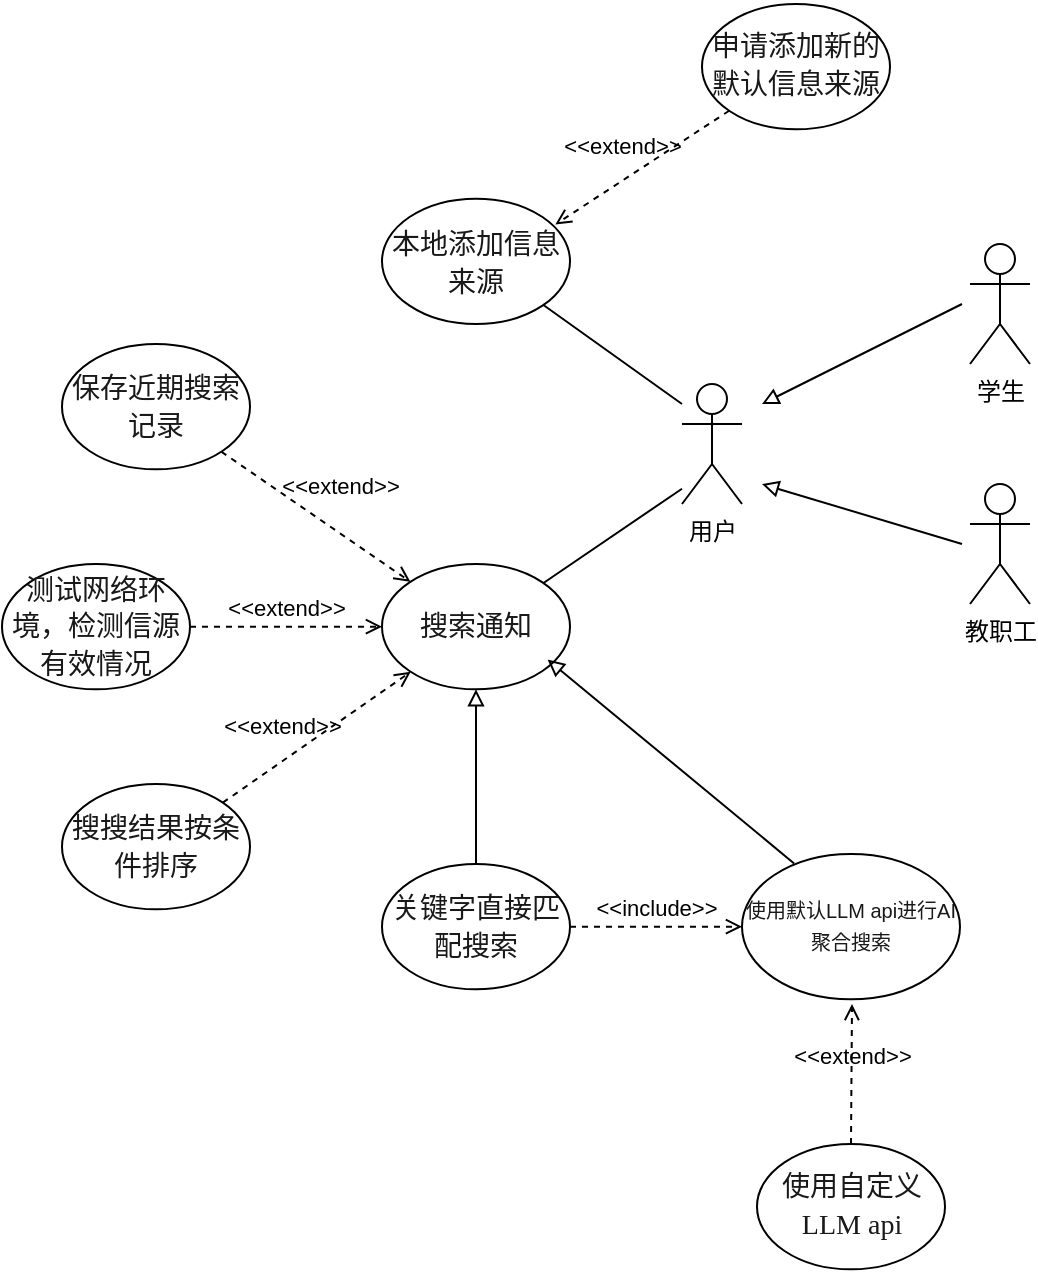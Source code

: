 <mxfile version="26.1.0">
  <diagram name="第 1 页" id="MXORGOUd-GkvtJ-RmZ2l">
    <mxGraphModel dx="778" dy="514" grid="1" gridSize="10" guides="1" tooltips="1" connect="1" arrows="1" fold="1" page="1" pageScale="1" pageWidth="827" pageHeight="1169" math="0" shadow="0">
      <root>
        <mxCell id="0" />
        <mxCell id="1" parent="0" />
        <mxCell id="RUnobG6nn0BxNbAFJMlj-1" value="学生" style="shape=umlActor;verticalLabelPosition=bottom;verticalAlign=top;html=1;" vertex="1" parent="1">
          <mxGeometry x="614" y="310" width="30" height="60" as="geometry" />
        </mxCell>
        <mxCell id="RUnobG6nn0BxNbAFJMlj-4" value="教职工" style="shape=umlActor;verticalLabelPosition=bottom;verticalAlign=top;html=1;" vertex="1" parent="1">
          <mxGeometry x="614" y="430" width="30" height="60" as="geometry" />
        </mxCell>
        <mxCell id="RUnobG6nn0BxNbAFJMlj-5" value="" style="endArrow=block;endFill=0;html=1;rounded=0;" edge="1" parent="1">
          <mxGeometry width="160" relative="1" as="geometry">
            <mxPoint x="610" y="340" as="sourcePoint" />
            <mxPoint x="510" y="390" as="targetPoint" />
          </mxGeometry>
        </mxCell>
        <mxCell id="RUnobG6nn0BxNbAFJMlj-7" value="" style="endArrow=block;endFill=0;html=1;rounded=0;" edge="1" parent="1">
          <mxGeometry width="160" relative="1" as="geometry">
            <mxPoint x="610" y="460" as="sourcePoint" />
            <mxPoint x="510" y="430" as="targetPoint" />
          </mxGeometry>
        </mxCell>
        <mxCell id="RUnobG6nn0BxNbAFJMlj-10" value="用户" style="shape=umlActor;verticalLabelPosition=bottom;verticalAlign=top;html=1;" vertex="1" parent="1">
          <mxGeometry x="470" y="380" width="30" height="60" as="geometry" />
        </mxCell>
        <mxCell id="RUnobG6nn0BxNbAFJMlj-12" value="" style="endArrow=none;html=1;rounded=0;" edge="1" parent="1">
          <mxGeometry width="50" height="50" relative="1" as="geometry">
            <mxPoint x="470" y="390" as="sourcePoint" />
            <mxPoint x="400" y="340" as="targetPoint" />
          </mxGeometry>
        </mxCell>
        <mxCell id="RUnobG6nn0BxNbAFJMlj-13" value="" style="endArrow=none;html=1;rounded=0;" edge="1" parent="1">
          <mxGeometry width="50" height="50" relative="1" as="geometry">
            <mxPoint x="470" y="432.353" as="sourcePoint" />
            <mxPoint x="400" y="480" as="targetPoint" />
          </mxGeometry>
        </mxCell>
        <mxCell id="RUnobG6nn0BxNbAFJMlj-14" value="&lt;div style=&quot;line-height: 1.3; vertical-align: middle; color: rgb(25, 25, 26); font-size: 14px;&quot;&gt;&lt;p&gt;本地添加信息来源&lt;/p&gt;&lt;/div&gt;" style="ellipse;whiteSpace=wrap;html=1;fontFamily=Helvetica;" vertex="1" parent="1">
          <mxGeometry x="320" y="287.33" width="94" height="62.67" as="geometry" />
        </mxCell>
        <mxCell id="RUnobG6nn0BxNbAFJMlj-15" value="&lt;div style=&quot;line-height: 1.3; vertical-align: middle; color: rgb(25, 25, 26); font-size: 14px;&quot;&gt;&lt;div style=&quot;line-height: 1.3; vertical-align: middle;&quot;&gt;&lt;p&gt;搜索通知&lt;/p&gt;&lt;/div&gt;&lt;/div&gt;" style="ellipse;whiteSpace=wrap;html=1;fontFamily=Helvetica;" vertex="1" parent="1">
          <mxGeometry x="320" y="470" width="94" height="62.67" as="geometry" />
        </mxCell>
        <mxCell id="RUnobG6nn0BxNbAFJMlj-16" value="&lt;div style=&quot;line-height: 1.3; font-family: &amp;quot;Source Han Sans CN&amp;quot;; vertical-align: middle; color: rgb(25, 25, 26); font-size: 14px;&quot;&gt;&lt;div style=&quot;line-height: 1.3; vertical-align: middle;&quot;&gt;&lt;p&gt;申请添加新的默认&lt;span style=&quot;font-family: Helvetica; color: light-dark(rgb(25, 25, 26), rgb(216, 216, 217)); background-color: transparent;&quot;&gt;信息来源&lt;/span&gt;&lt;/p&gt;&lt;/div&gt;&lt;/div&gt;" style="ellipse;whiteSpace=wrap;html=1;" vertex="1" parent="1">
          <mxGeometry x="480" y="190" width="94" height="62.67" as="geometry" />
        </mxCell>
        <mxCell id="RUnobG6nn0BxNbAFJMlj-17" value="&amp;lt;&amp;lt;extend&amp;gt;&amp;gt;" style="html=1;verticalAlign=bottom;labelBackgroundColor=none;endArrow=open;endFill=0;dashed=1;rounded=0;exitX=0;exitY=1;exitDx=0;exitDy=0;entryX=0.922;entryY=0.206;entryDx=0;entryDy=0;entryPerimeter=0;" edge="1" parent="1" source="RUnobG6nn0BxNbAFJMlj-16" target="RUnobG6nn0BxNbAFJMlj-14">
          <mxGeometry x="0.146" y="-7" width="160" relative="1" as="geometry">
            <mxPoint x="440" y="290" as="sourcePoint" />
            <mxPoint x="600" y="290" as="targetPoint" />
            <mxPoint as="offset" />
          </mxGeometry>
        </mxCell>
        <mxCell id="RUnobG6nn0BxNbAFJMlj-19" value="&lt;div style=&quot;line-height: 1.3; vertical-align: middle; color: rgb(25, 25, 26); font-size: 14px;&quot;&gt;&lt;div style=&quot;line-height: 1.3; vertical-align: middle;&quot;&gt;&lt;div style=&quot;line-height: 1.3; vertical-align: middle;&quot;&gt;&lt;p&gt;测试网络环境，检测信源有效情况&lt;/p&gt;&lt;/div&gt;&lt;/div&gt;&lt;/div&gt;" style="ellipse;whiteSpace=wrap;html=1;fontFamily=Helvetica;" vertex="1" parent="1">
          <mxGeometry x="130" y="470" width="94" height="62.67" as="geometry" />
        </mxCell>
        <mxCell id="RUnobG6nn0BxNbAFJMlj-20" value="&lt;div style=&quot;line-height: 1.3; vertical-align: middle; color: rgb(25, 25, 26); font-size: 14px;&quot;&gt;&lt;div style=&quot;line-height: 1.3; vertical-align: middle;&quot;&gt;&lt;div style=&quot;line-height: 1.3; vertical-align: middle;&quot;&gt;&lt;p&gt;保存近期搜索记录&lt;/p&gt;&lt;/div&gt;&lt;/div&gt;&lt;/div&gt;" style="ellipse;whiteSpace=wrap;html=1;fontFamily=Helvetica;" vertex="1" parent="1">
          <mxGeometry x="160" y="360" width="94" height="62.67" as="geometry" />
        </mxCell>
        <mxCell id="RUnobG6nn0BxNbAFJMlj-21" value="&lt;div style=&quot;line-height: 1.3; vertical-align: middle; color: rgb(25, 25, 26); font-size: 14px;&quot;&gt;&lt;div style=&quot;line-height: 1.3; vertical-align: middle;&quot;&gt;&lt;div style=&quot;line-height: 1.3; vertical-align: middle;&quot;&gt;&lt;p&gt;搜搜结果按条件排序&lt;/p&gt;&lt;/div&gt;&lt;/div&gt;&lt;/div&gt;" style="ellipse;whiteSpace=wrap;html=1;fontFamily=Helvetica;" vertex="1" parent="1">
          <mxGeometry x="160" y="580" width="94" height="62.67" as="geometry" />
        </mxCell>
        <mxCell id="RUnobG6nn0BxNbAFJMlj-23" value="&amp;lt;&amp;lt;extend&amp;gt;&amp;gt;" style="html=1;verticalAlign=bottom;labelBackgroundColor=none;endArrow=open;endFill=0;dashed=1;rounded=0;" edge="1" parent="1" source="RUnobG6nn0BxNbAFJMlj-20" target="RUnobG6nn0BxNbAFJMlj-15">
          <mxGeometry x="0.124" y="13" width="160" relative="1" as="geometry">
            <mxPoint x="420" y="510" as="sourcePoint" />
            <mxPoint x="580" y="510" as="targetPoint" />
            <mxPoint x="-1" as="offset" />
          </mxGeometry>
        </mxCell>
        <mxCell id="RUnobG6nn0BxNbAFJMlj-25" value="&amp;lt;&amp;lt;extend&amp;gt;&amp;gt;" style="html=1;verticalAlign=bottom;labelBackgroundColor=none;endArrow=open;endFill=0;dashed=1;rounded=0;entryX=0;entryY=0.5;entryDx=0;entryDy=0;exitX=1;exitY=0.5;exitDx=0;exitDy=0;" edge="1" parent="1" source="RUnobG6nn0BxNbAFJMlj-19" target="RUnobG6nn0BxNbAFJMlj-15">
          <mxGeometry width="160" relative="1" as="geometry">
            <mxPoint x="260" y="500" as="sourcePoint" />
            <mxPoint x="580" y="510" as="targetPoint" />
          </mxGeometry>
        </mxCell>
        <mxCell id="RUnobG6nn0BxNbAFJMlj-27" value="&amp;lt;&amp;lt;extend&amp;gt;&amp;gt;" style="html=1;verticalAlign=bottom;labelBackgroundColor=none;endArrow=open;endFill=0;dashed=1;rounded=0;exitX=1;exitY=0;exitDx=0;exitDy=0;" edge="1" parent="1" source="RUnobG6nn0BxNbAFJMlj-21" target="RUnobG6nn0BxNbAFJMlj-15">
          <mxGeometry x="-0.282" y="7" width="160" relative="1" as="geometry">
            <mxPoint x="420" y="510" as="sourcePoint" />
            <mxPoint x="580" y="510" as="targetPoint" />
            <mxPoint as="offset" />
          </mxGeometry>
        </mxCell>
        <mxCell id="RUnobG6nn0BxNbAFJMlj-28" value="&lt;div style=&quot;line-height: 1.3; vertical-align: middle; color: rgb(25, 25, 26); font-size: 14px;&quot;&gt;&lt;div style=&quot;line-height: 1.3; vertical-align: middle;&quot;&gt;&lt;div style=&quot;line-height: 1.3; vertical-align: middle;&quot;&gt;&lt;div style=&quot;line-height: 1.3; vertical-align: middle;&quot;&gt;&lt;p&gt;关键字直接匹配搜索&lt;/p&gt;&lt;/div&gt;&lt;/div&gt;&lt;/div&gt;&lt;/div&gt;" style="ellipse;whiteSpace=wrap;html=1;fontFamily=Helvetica;" vertex="1" parent="1">
          <mxGeometry x="320" y="620" width="94" height="62.67" as="geometry" />
        </mxCell>
        <mxCell id="RUnobG6nn0BxNbAFJMlj-29" value="&lt;div style=&quot;line-height: 1.3; vertical-align: middle; color: rgb(25, 25, 26);&quot;&gt;&lt;div style=&quot;line-height: 1.3; vertical-align: middle;&quot;&gt;&lt;div style=&quot;line-height: 1.3; vertical-align: middle;&quot;&gt;&lt;div style=&quot;line-height: 1.3; vertical-align: middle;&quot;&gt;&lt;p style=&quot;&quot;&gt;&lt;font style=&quot;font-size: 10px; line-height: 90%;&quot;&gt;使用默认LLM api进行AI聚合搜索&lt;/font&gt;&lt;/p&gt;&lt;/div&gt;&lt;/div&gt;&lt;/div&gt;&lt;/div&gt;" style="ellipse;whiteSpace=wrap;html=1;fontFamily=Helvetica;" vertex="1" parent="1">
          <mxGeometry x="500" y="615" width="109" height="72.67" as="geometry" />
        </mxCell>
        <mxCell id="RUnobG6nn0BxNbAFJMlj-30" value="" style="endArrow=block;endFill=0;html=1;rounded=0;entryX=0.5;entryY=1;entryDx=0;entryDy=0;exitX=0.5;exitY=0;exitDx=0;exitDy=0;" edge="1" parent="1" source="RUnobG6nn0BxNbAFJMlj-28" target="RUnobG6nn0BxNbAFJMlj-15">
          <mxGeometry width="160" relative="1" as="geometry">
            <mxPoint x="367" y="610" as="sourcePoint" />
            <mxPoint x="520" y="400" as="targetPoint" />
          </mxGeometry>
        </mxCell>
        <mxCell id="RUnobG6nn0BxNbAFJMlj-31" value="" style="endArrow=block;endFill=0;html=1;rounded=0;entryX=0.881;entryY=0.763;entryDx=0;entryDy=0;entryPerimeter=0;exitX=0.239;exitY=0.065;exitDx=0;exitDy=0;exitPerimeter=0;" edge="1" parent="1" source="RUnobG6nn0BxNbAFJMlj-29" target="RUnobG6nn0BxNbAFJMlj-15">
          <mxGeometry width="160" relative="1" as="geometry">
            <mxPoint x="510" y="630" as="sourcePoint" />
            <mxPoint x="420" y="520" as="targetPoint" />
          </mxGeometry>
        </mxCell>
        <mxCell id="RUnobG6nn0BxNbAFJMlj-33" value="&amp;lt;&amp;lt;include&amp;gt;&amp;gt;" style="html=1;verticalAlign=bottom;labelBackgroundColor=none;endArrow=open;endFill=0;dashed=1;rounded=0;exitX=1;exitY=0.5;exitDx=0;exitDy=0;entryX=0;entryY=0.5;entryDx=0;entryDy=0;" edge="1" parent="1" source="RUnobG6nn0BxNbAFJMlj-28" target="RUnobG6nn0BxNbAFJMlj-29">
          <mxGeometry width="160" relative="1" as="geometry">
            <mxPoint x="470" y="640" as="sourcePoint" />
            <mxPoint x="630" y="640" as="targetPoint" />
          </mxGeometry>
        </mxCell>
        <mxCell id="RUnobG6nn0BxNbAFJMlj-36" value="&lt;div style=&quot;line-height: 1.3; vertical-align: middle; color: rgb(25, 25, 26); font-size: 14px;&quot;&gt;&lt;div style=&quot;line-height: 1.3; vertical-align: middle;&quot;&gt;&lt;div style=&quot;line-height: 1.3; vertical-align: middle;&quot;&gt;&lt;div style=&quot;line-height: 1.3; vertical-align: middle;&quot;&gt;&lt;div style=&quot;line-height: 1.3; font-family: &amp;quot;Source Han Sans CN&amp;quot;; vertical-align: middle;&quot;&gt;&lt;p&gt;使用自定义LLM api&lt;/p&gt;&lt;/div&gt;&lt;/div&gt;&lt;/div&gt;&lt;/div&gt;&lt;/div&gt;" style="ellipse;whiteSpace=wrap;html=1;fontFamily=Helvetica;" vertex="1" parent="1">
          <mxGeometry x="507.5" y="760" width="94" height="62.67" as="geometry" />
        </mxCell>
        <mxCell id="RUnobG6nn0BxNbAFJMlj-38" value="&amp;lt;&amp;lt;extend&amp;gt;&amp;gt;" style="html=1;verticalAlign=bottom;labelBackgroundColor=none;endArrow=open;endFill=0;dashed=1;rounded=0;exitX=0.5;exitY=0;exitDx=0;exitDy=0;" edge="1" parent="1" source="RUnobG6nn0BxNbAFJMlj-36">
          <mxGeometry width="160" relative="1" as="geometry">
            <mxPoint x="420" y="700" as="sourcePoint" />
            <mxPoint x="555" y="690" as="targetPoint" />
          </mxGeometry>
        </mxCell>
      </root>
    </mxGraphModel>
  </diagram>
</mxfile>

